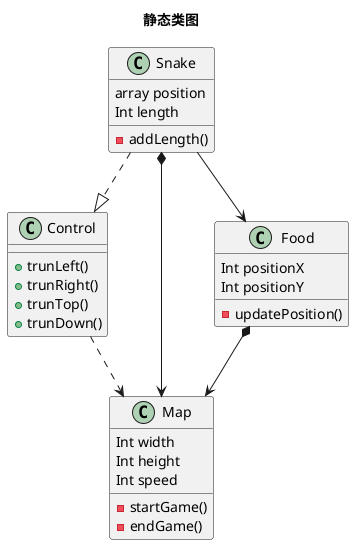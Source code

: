 @startuml

title 静态类图
skinparam defaultFontName 宋体

class Snake {
    array position
    Int length
    - addLength()
}

class Control {
    + trunLeft()
    + trunRight()
    + trunTop()
    + trunDown()
}

class Map {
    Int width
    Int height
    Int speed
    - startGame()
    - endGame()
}

class Food {
    Int positionX
    Int positionY
    - updatePosition()
}

Snake --> Food
Snake *--> Map
Food *--> Map
Control ..> Map
Snake ..|> Control


@enduml